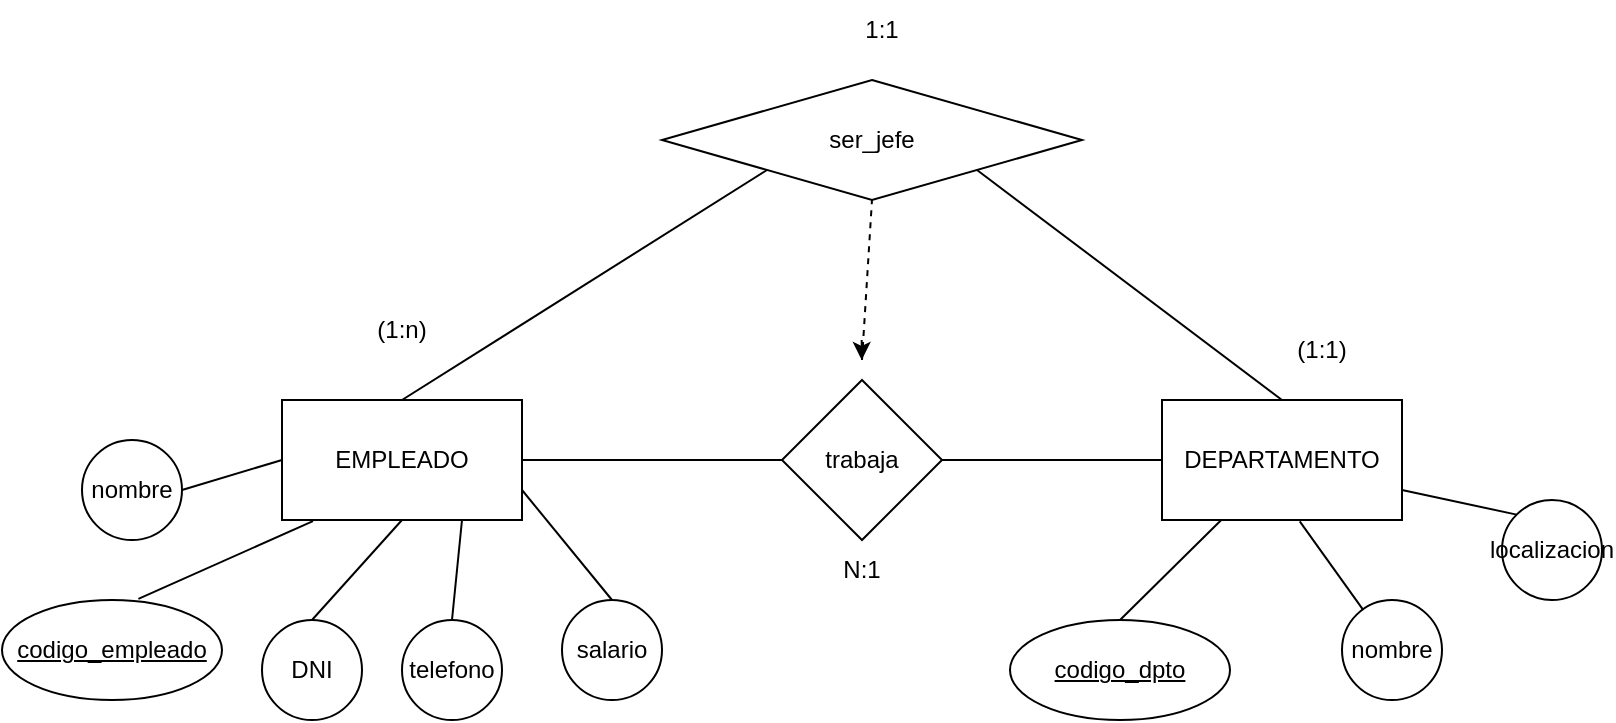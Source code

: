 <mxfile version="20.3.0" type="device"><diagram id="H7UxlQhXLhoHfv1V6Yqf" name="Página-1"><mxGraphModel dx="2160" dy="980" grid="1" gridSize="10" guides="1" tooltips="1" connect="1" arrows="1" fold="1" page="1" pageScale="1" pageWidth="827" pageHeight="1169" math="0" shadow="0"><root><mxCell id="0"/><mxCell id="1" parent="0"/><mxCell id="nJ_Tu4FZ6ZX-bOgwohAp-1" value="EMPLEADO" style="rounded=0;whiteSpace=wrap;html=1;" vertex="1" parent="1"><mxGeometry x="50" y="280" width="120" height="60" as="geometry"/></mxCell><mxCell id="nJ_Tu4FZ6ZX-bOgwohAp-2" value="DEPARTAMENTO" style="rounded=0;whiteSpace=wrap;html=1;" vertex="1" parent="1"><mxGeometry x="490" y="280" width="120" height="60" as="geometry"/></mxCell><mxCell id="nJ_Tu4FZ6ZX-bOgwohAp-3" value="trabaja" style="rhombus;whiteSpace=wrap;html=1;" vertex="1" parent="1"><mxGeometry x="300" y="270" width="80" height="80" as="geometry"/></mxCell><mxCell id="nJ_Tu4FZ6ZX-bOgwohAp-4" value="&lt;u&gt;codigo_empleado&lt;/u&gt;" style="ellipse;whiteSpace=wrap;html=1;" vertex="1" parent="1"><mxGeometry x="-90" y="380" width="110" height="50" as="geometry"/></mxCell><mxCell id="nJ_Tu4FZ6ZX-bOgwohAp-5" value="DNI" style="ellipse;whiteSpace=wrap;html=1;" vertex="1" parent="1"><mxGeometry x="40" y="390" width="50" height="50" as="geometry"/></mxCell><mxCell id="nJ_Tu4FZ6ZX-bOgwohAp-6" value="nombre" style="ellipse;whiteSpace=wrap;html=1;" vertex="1" parent="1"><mxGeometry x="-50" y="300" width="50" height="50" as="geometry"/></mxCell><mxCell id="nJ_Tu4FZ6ZX-bOgwohAp-7" value="telefono" style="ellipse;whiteSpace=wrap;html=1;" vertex="1" parent="1"><mxGeometry x="110" y="390" width="50" height="50" as="geometry"/></mxCell><mxCell id="nJ_Tu4FZ6ZX-bOgwohAp-9" value="salario" style="ellipse;whiteSpace=wrap;html=1;" vertex="1" parent="1"><mxGeometry x="190" y="380" width="50" height="50" as="geometry"/></mxCell><mxCell id="nJ_Tu4FZ6ZX-bOgwohAp-10" value="" style="endArrow=none;html=1;rounded=0;exitX=1;exitY=0.5;exitDx=0;exitDy=0;entryX=0;entryY=0.5;entryDx=0;entryDy=0;" edge="1" parent="1" source="nJ_Tu4FZ6ZX-bOgwohAp-6" target="nJ_Tu4FZ6ZX-bOgwohAp-1"><mxGeometry width="50" height="50" relative="1" as="geometry"><mxPoint x="280" y="330" as="sourcePoint"/><mxPoint x="330" y="280" as="targetPoint"/></mxGeometry></mxCell><mxCell id="nJ_Tu4FZ6ZX-bOgwohAp-11" value="" style="endArrow=none;html=1;rounded=0;exitX=0.62;exitY=-0.012;exitDx=0;exitDy=0;exitPerimeter=0;entryX=0.129;entryY=1.01;entryDx=0;entryDy=0;entryPerimeter=0;" edge="1" parent="1" source="nJ_Tu4FZ6ZX-bOgwohAp-4" target="nJ_Tu4FZ6ZX-bOgwohAp-1"><mxGeometry width="50" height="50" relative="1" as="geometry"><mxPoint x="280" y="330" as="sourcePoint"/><mxPoint x="330" y="280" as="targetPoint"/></mxGeometry></mxCell><mxCell id="nJ_Tu4FZ6ZX-bOgwohAp-12" value="" style="endArrow=none;html=1;rounded=0;exitX=0.5;exitY=0;exitDx=0;exitDy=0;entryX=0.5;entryY=1;entryDx=0;entryDy=0;" edge="1" parent="1" source="nJ_Tu4FZ6ZX-bOgwohAp-5" target="nJ_Tu4FZ6ZX-bOgwohAp-1"><mxGeometry width="50" height="50" relative="1" as="geometry"><mxPoint x="280" y="330" as="sourcePoint"/><mxPoint x="330" y="280" as="targetPoint"/></mxGeometry></mxCell><mxCell id="nJ_Tu4FZ6ZX-bOgwohAp-13" value="" style="endArrow=none;html=1;rounded=0;exitX=0.5;exitY=0;exitDx=0;exitDy=0;entryX=0.75;entryY=1;entryDx=0;entryDy=0;" edge="1" parent="1" source="nJ_Tu4FZ6ZX-bOgwohAp-7" target="nJ_Tu4FZ6ZX-bOgwohAp-1"><mxGeometry width="50" height="50" relative="1" as="geometry"><mxPoint x="280" y="330" as="sourcePoint"/><mxPoint x="330" y="280" as="targetPoint"/></mxGeometry></mxCell><mxCell id="nJ_Tu4FZ6ZX-bOgwohAp-14" value="" style="endArrow=none;html=1;rounded=0;exitX=0.5;exitY=0;exitDx=0;exitDy=0;entryX=1;entryY=0.75;entryDx=0;entryDy=0;" edge="1" parent="1" source="nJ_Tu4FZ6ZX-bOgwohAp-9" target="nJ_Tu4FZ6ZX-bOgwohAp-1"><mxGeometry width="50" height="50" relative="1" as="geometry"><mxPoint x="280" y="330" as="sourcePoint"/><mxPoint x="330" y="280" as="targetPoint"/></mxGeometry></mxCell><mxCell id="nJ_Tu4FZ6ZX-bOgwohAp-15" value="&lt;u&gt;codigo_dpto&lt;/u&gt;" style="ellipse;whiteSpace=wrap;html=1;" vertex="1" parent="1"><mxGeometry x="414" y="390" width="110" height="50" as="geometry"/></mxCell><mxCell id="nJ_Tu4FZ6ZX-bOgwohAp-16" value="nombre" style="ellipse;whiteSpace=wrap;html=1;" vertex="1" parent="1"><mxGeometry x="580" y="380" width="50" height="50" as="geometry"/></mxCell><mxCell id="nJ_Tu4FZ6ZX-bOgwohAp-17" value="localizacion" style="ellipse;whiteSpace=wrap;html=1;" vertex="1" parent="1"><mxGeometry x="660" y="330" width="50" height="50" as="geometry"/></mxCell><mxCell id="nJ_Tu4FZ6ZX-bOgwohAp-18" value="" style="endArrow=none;html=1;rounded=0;exitX=0.5;exitY=0;exitDx=0;exitDy=0;" edge="1" parent="1" source="nJ_Tu4FZ6ZX-bOgwohAp-15" target="nJ_Tu4FZ6ZX-bOgwohAp-2"><mxGeometry width="50" height="50" relative="1" as="geometry"><mxPoint x="330" y="340" as="sourcePoint"/><mxPoint x="380" y="290" as="targetPoint"/></mxGeometry></mxCell><mxCell id="nJ_Tu4FZ6ZX-bOgwohAp-19" value="" style="endArrow=none;html=1;rounded=0;entryX=0.574;entryY=1.012;entryDx=0;entryDy=0;entryPerimeter=0;" edge="1" parent="1" source="nJ_Tu4FZ6ZX-bOgwohAp-16" target="nJ_Tu4FZ6ZX-bOgwohAp-2"><mxGeometry width="50" height="50" relative="1" as="geometry"><mxPoint x="330" y="340" as="sourcePoint"/><mxPoint x="380" y="290" as="targetPoint"/></mxGeometry></mxCell><mxCell id="nJ_Tu4FZ6ZX-bOgwohAp-20" value="" style="endArrow=none;html=1;rounded=0;entryX=0;entryY=0;entryDx=0;entryDy=0;exitX=1;exitY=0.75;exitDx=0;exitDy=0;" edge="1" parent="1" source="nJ_Tu4FZ6ZX-bOgwohAp-2" target="nJ_Tu4FZ6ZX-bOgwohAp-17"><mxGeometry width="50" height="50" relative="1" as="geometry"><mxPoint x="330" y="340" as="sourcePoint"/><mxPoint x="380" y="290" as="targetPoint"/></mxGeometry></mxCell><mxCell id="nJ_Tu4FZ6ZX-bOgwohAp-21" value="" style="endArrow=none;html=1;rounded=0;exitX=1;exitY=0.5;exitDx=0;exitDy=0;" edge="1" parent="1" source="nJ_Tu4FZ6ZX-bOgwohAp-1" target="nJ_Tu4FZ6ZX-bOgwohAp-3"><mxGeometry width="50" height="50" relative="1" as="geometry"><mxPoint x="330" y="340" as="sourcePoint"/><mxPoint x="380" y="290" as="targetPoint"/></mxGeometry></mxCell><mxCell id="nJ_Tu4FZ6ZX-bOgwohAp-22" value="" style="endArrow=none;html=1;rounded=0;entryX=0;entryY=0.5;entryDx=0;entryDy=0;exitX=1;exitY=0.5;exitDx=0;exitDy=0;" edge="1" parent="1" source="nJ_Tu4FZ6ZX-bOgwohAp-3" target="nJ_Tu4FZ6ZX-bOgwohAp-2"><mxGeometry width="50" height="50" relative="1" as="geometry"><mxPoint x="330" y="340" as="sourcePoint"/><mxPoint x="380" y="290" as="targetPoint"/></mxGeometry></mxCell><mxCell id="nJ_Tu4FZ6ZX-bOgwohAp-23" value="(1:n)" style="text;html=1;strokeColor=none;fillColor=none;align=center;verticalAlign=middle;whiteSpace=wrap;rounded=0;" vertex="1" parent="1"><mxGeometry x="80" y="230" width="60" height="30" as="geometry"/></mxCell><mxCell id="nJ_Tu4FZ6ZX-bOgwohAp-24" value="(1:1)" style="text;html=1;strokeColor=none;fillColor=none;align=center;verticalAlign=middle;whiteSpace=wrap;rounded=0;" vertex="1" parent="1"><mxGeometry x="540" y="240" width="60" height="30" as="geometry"/></mxCell><mxCell id="nJ_Tu4FZ6ZX-bOgwohAp-25" value="N:1" style="text;html=1;strokeColor=none;fillColor=none;align=center;verticalAlign=middle;whiteSpace=wrap;rounded=0;" vertex="1" parent="1"><mxGeometry x="310" y="350" width="60" height="30" as="geometry"/></mxCell><mxCell id="nJ_Tu4FZ6ZX-bOgwohAp-26" value="ser_jefe" style="rhombus;whiteSpace=wrap;html=1;" vertex="1" parent="1"><mxGeometry x="240" y="120" width="210" height="60" as="geometry"/></mxCell><mxCell id="nJ_Tu4FZ6ZX-bOgwohAp-27" value="" style="endArrow=none;html=1;rounded=0;exitX=0.5;exitY=0;exitDx=0;exitDy=0;entryX=0;entryY=1;entryDx=0;entryDy=0;" edge="1" parent="1" source="nJ_Tu4FZ6ZX-bOgwohAp-1" target="nJ_Tu4FZ6ZX-bOgwohAp-26"><mxGeometry width="50" height="50" relative="1" as="geometry"><mxPoint x="330" y="340" as="sourcePoint"/><mxPoint x="380" y="290" as="targetPoint"/></mxGeometry></mxCell><mxCell id="nJ_Tu4FZ6ZX-bOgwohAp-28" value="" style="endArrow=none;html=1;rounded=0;entryX=0.5;entryY=0;entryDx=0;entryDy=0;exitX=1;exitY=1;exitDx=0;exitDy=0;" edge="1" parent="1" source="nJ_Tu4FZ6ZX-bOgwohAp-26" target="nJ_Tu4FZ6ZX-bOgwohAp-2"><mxGeometry width="50" height="50" relative="1" as="geometry"><mxPoint x="330" y="340" as="sourcePoint"/><mxPoint x="380" y="290" as="targetPoint"/></mxGeometry></mxCell><mxCell id="nJ_Tu4FZ6ZX-bOgwohAp-31" value="" style="endArrow=none;dashed=1;html=1;rounded=0;entryX=0.5;entryY=1;entryDx=0;entryDy=0;" edge="1" parent="1" target="nJ_Tu4FZ6ZX-bOgwohAp-26"><mxGeometry width="50" height="50" relative="1" as="geometry"><mxPoint x="340" y="260" as="sourcePoint"/><mxPoint x="380" y="290" as="targetPoint"/></mxGeometry></mxCell><mxCell id="nJ_Tu4FZ6ZX-bOgwohAp-32" value="" style="endArrow=classic;html=1;rounded=0;" edge="1" parent="1"><mxGeometry width="50" height="50" relative="1" as="geometry"><mxPoint x="339.85" y="250" as="sourcePoint"/><mxPoint x="339.85" y="260" as="targetPoint"/></mxGeometry></mxCell><mxCell id="nJ_Tu4FZ6ZX-bOgwohAp-34" value="1:1" style="text;html=1;strokeColor=none;fillColor=none;align=center;verticalAlign=middle;whiteSpace=wrap;rounded=0;" vertex="1" parent="1"><mxGeometry x="320" y="80" width="60" height="30" as="geometry"/></mxCell></root></mxGraphModel></diagram></mxfile>